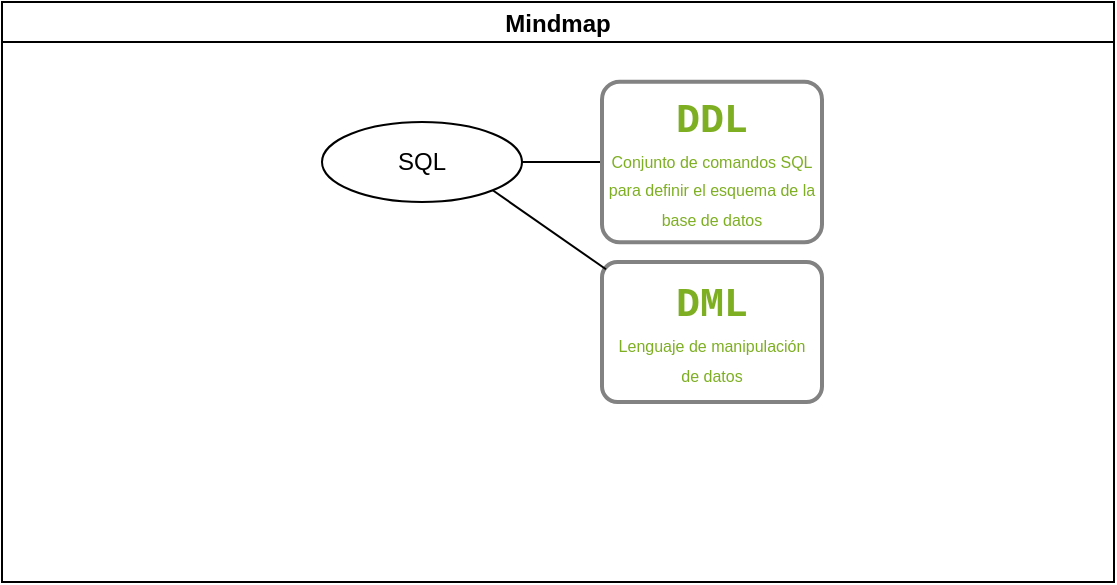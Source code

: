 <mxfile version="21.3.5" type="github">
  <diagram name="Página-1" id="w_fwGuhp6zodqxAjsLN1">
    <mxGraphModel dx="880" dy="405" grid="1" gridSize="10" guides="1" tooltips="1" connect="1" arrows="1" fold="1" page="1" pageScale="1" pageWidth="827" pageHeight="1169" math="0" shadow="0">
      <root>
        <mxCell id="0" />
        <mxCell id="1" parent="0" />
        <mxCell id="80RmH4tWvELaFEhM5rY3-1" value="Mindmap" style="swimlane;startSize=20;horizontal=1;containerType=tree;fillColor=none;" vertex="1" parent="1">
          <mxGeometry x="130" y="110" width="556" height="290" as="geometry" />
        </mxCell>
        <mxCell id="80RmH4tWvELaFEhM5rY3-2" value="" style="edgeStyle=entityRelationEdgeStyle;startArrow=none;endArrow=none;segment=10;curved=1;sourcePerimeterSpacing=0;targetPerimeterSpacing=0;rounded=0;" edge="1" parent="80RmH4tWvELaFEhM5rY3-1" source="80RmH4tWvELaFEhM5rY3-6" target="80RmH4tWvELaFEhM5rY3-7">
          <mxGeometry relative="1" as="geometry" />
        </mxCell>
        <mxCell id="80RmH4tWvELaFEhM5rY3-6" value="SQL" style="ellipse;whiteSpace=wrap;html=1;align=center;treeFolding=1;treeMoving=1;newEdgeStyle={&quot;edgeStyle&quot;:&quot;entityRelationEdgeStyle&quot;,&quot;startArrow&quot;:&quot;none&quot;,&quot;endArrow&quot;:&quot;none&quot;,&quot;segment&quot;:10,&quot;curved&quot;:1,&quot;sourcePerimeterSpacing&quot;:0,&quot;targetPerimeterSpacing&quot;:0};" vertex="1" parent="80RmH4tWvELaFEhM5rY3-1">
          <mxGeometry x="160" y="60" width="100" height="40" as="geometry" />
        </mxCell>
        <mxCell id="80RmH4tWvELaFEhM5rY3-7" value="&lt;font color=&quot;#7eaf23&quot;&gt;&lt;font style=&quot;font-size: 20px;&quot;&gt;&lt;font face=&quot;Courier New&quot; style=&quot;font-size: 20px;&quot;&gt;&lt;b style=&quot;&quot;&gt;DDL&lt;/b&gt;&lt;/font&gt;&lt;br&gt;&lt;/font&gt;&lt;font style=&quot;font-size: 8px;&quot;&gt;Conjunto de comandos SQL para definir el esquema de la base de datos&lt;/font&gt;&lt;/font&gt;" style="whiteSpace=wrap;html=1;rounded=1;arcSize=11;align=center;verticalAlign=middle;strokeWidth=2;autosize=1;spacing=4;treeFolding=1;treeMoving=1;newEdgeStyle={&quot;edgeStyle&quot;:&quot;entityRelationEdgeStyle&quot;,&quot;startArrow&quot;:&quot;none&quot;,&quot;endArrow&quot;:&quot;none&quot;,&quot;segment&quot;:10,&quot;curved&quot;:1,&quot;sourcePerimeterSpacing&quot;:0,&quot;targetPerimeterSpacing&quot;:0};shadow=0;strokeColor=#828282;glass=0;" vertex="1" parent="80RmH4tWvELaFEhM5rY3-1">
          <mxGeometry x="300" y="39.88" width="110" height="80.25" as="geometry" />
        </mxCell>
        <mxCell id="80RmH4tWvELaFEhM5rY3-20" value="&lt;font color=&quot;#7eaf23&quot;&gt;&lt;font style=&quot;font-size: 20px;&quot;&gt;&lt;font face=&quot;Courier New&quot; style=&quot;font-size: 20px;&quot;&gt;&lt;b style=&quot;&quot;&gt;DML&lt;/b&gt;&lt;/font&gt;&lt;br&gt;&lt;/font&gt;&lt;span style=&quot;font-size: 8px;&quot;&gt;Lenguaje de manipulación de datos&lt;/span&gt;&lt;br&gt;&lt;/font&gt;" style="whiteSpace=wrap;html=1;rounded=1;arcSize=11;align=center;verticalAlign=middle;strokeWidth=2;autosize=1;spacing=4;treeFolding=1;treeMoving=1;newEdgeStyle={&quot;edgeStyle&quot;:&quot;entityRelationEdgeStyle&quot;,&quot;startArrow&quot;:&quot;none&quot;,&quot;endArrow&quot;:&quot;none&quot;,&quot;segment&quot;:10,&quot;curved&quot;:1,&quot;sourcePerimeterSpacing&quot;:0,&quot;targetPerimeterSpacing&quot;:0};shadow=0;strokeColor=#828282;glass=0;" vertex="1" parent="80RmH4tWvELaFEhM5rY3-1">
          <mxGeometry x="300" y="130" width="110" height="70" as="geometry" />
        </mxCell>
        <mxCell id="80RmH4tWvELaFEhM5rY3-23" value="" style="endArrow=none;html=1;rounded=0;fontFamily=Helvetica;fontSize=12;fontColor=default;entryX=1;entryY=1;entryDx=0;entryDy=0;exitX=0.018;exitY=0.052;exitDx=0;exitDy=0;exitPerimeter=0;" edge="1" parent="80RmH4tWvELaFEhM5rY3-1" source="80RmH4tWvELaFEhM5rY3-20" target="80RmH4tWvELaFEhM5rY3-6">
          <mxGeometry width="50" height="50" relative="1" as="geometry">
            <mxPoint x="200" y="140" as="sourcePoint" />
            <mxPoint x="250" y="90" as="targetPoint" />
          </mxGeometry>
        </mxCell>
      </root>
    </mxGraphModel>
  </diagram>
</mxfile>
